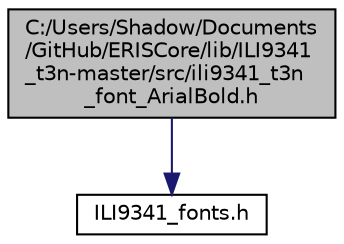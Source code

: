 digraph "C:/Users/Shadow/Documents/GitHub/ERISCore/lib/ILI9341_t3n-master/src/ili9341_t3n_font_ArialBold.h"
{
 // LATEX_PDF_SIZE
  edge [fontname="Helvetica",fontsize="10",labelfontname="Helvetica",labelfontsize="10"];
  node [fontname="Helvetica",fontsize="10",shape=record];
  Node1 [label="C:/Users/Shadow/Documents\l/GitHub/ERISCore/lib/ILI9341\l_t3n-master/src/ili9341_t3n\l_font_ArialBold.h",height=0.2,width=0.4,color="black", fillcolor="grey75", style="filled", fontcolor="black",tooltip=" "];
  Node1 -> Node2 [color="midnightblue",fontsize="10",style="solid",fontname="Helvetica"];
  Node2 [label="ILI9341_fonts.h",height=0.2,width=0.4,color="black", fillcolor="white", style="filled",URL="$_i_l_i9341__fonts_8h.html",tooltip=" "];
}
